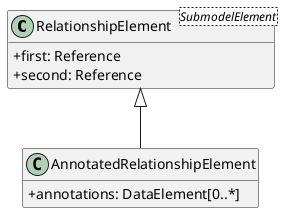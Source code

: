 @startuml
skinparam classAttributeIconSize 0
hide methods

class RelationshipElement<SubmodelElement> {
  +first: Reference 
  +second: Reference 
}
class AnnotatedRelationshipElement {
  +annotations: DataElement[0..*] 
}
RelationshipElement <|-- AnnotatedRelationshipElement
@enduml